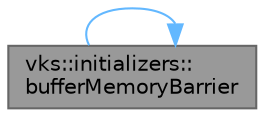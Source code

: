 digraph "vks::initializers::bufferMemoryBarrier"
{
 // LATEX_PDF_SIZE
  bgcolor="transparent";
  edge [fontname=Helvetica,fontsize=10,labelfontname=Helvetica,labelfontsize=10];
  node [fontname=Helvetica,fontsize=10,shape=box,height=0.2,width=0.4];
  rankdir="LR";
  Node1 [id="Node000001",label="vks::initializers::\lbufferMemoryBarrier",height=0.2,width=0.4,color="gray40", fillcolor="grey60", style="filled", fontcolor="black",tooltip="Initialize a buffer memory barrier with no image transfer ownership."];
  Node1 -> Node1 [id="edge1_Node000001_Node000001",color="steelblue1",style="solid",tooltip=" "];
}
